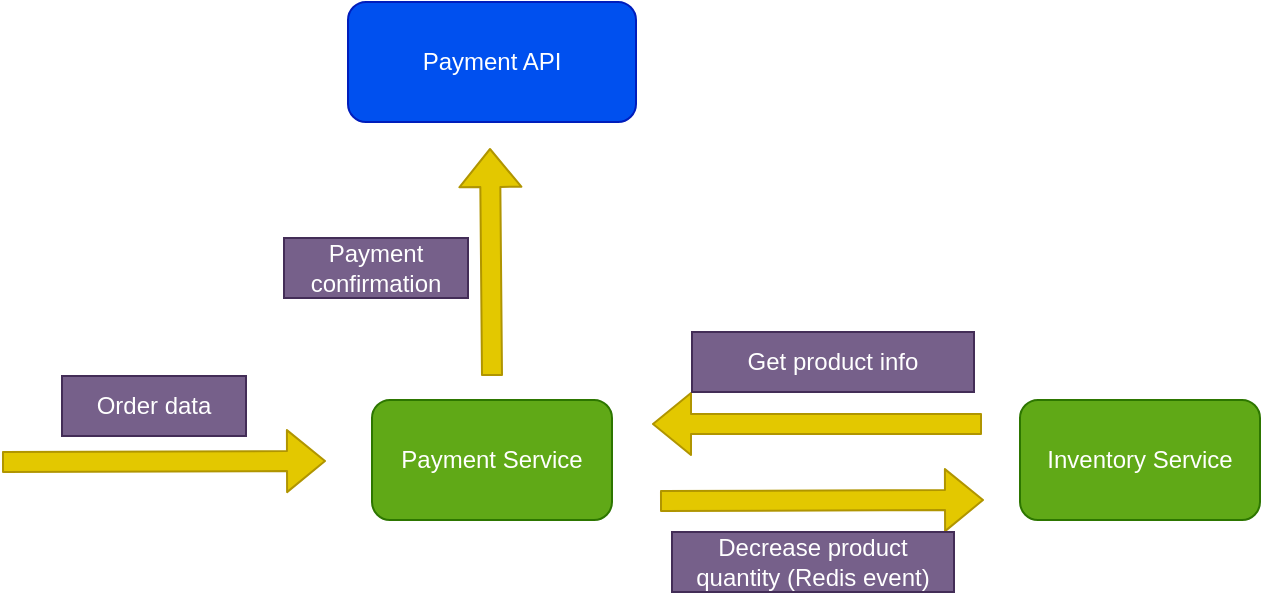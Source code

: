 <mxfile>
    <diagram id="jfUJ_T4D3DkNRHWijtbS" name="Page-1">
        <mxGraphModel dx="810" dy="607" grid="0" gridSize="10" guides="1" tooltips="1" connect="1" arrows="1" fold="1" page="0" pageScale="1" pageWidth="850" pageHeight="1100" math="0" shadow="0">
            <root>
                <mxCell id="0"/>
                <mxCell id="1" parent="0"/>
                <mxCell id="3" value="Inventory Service" style="rounded=1;whiteSpace=wrap;html=1;fillColor=#60a917;fontColor=#ffffff;strokeColor=#2D7600;" parent="1" vertex="1">
                    <mxGeometry x="892" y="488" width="120" height="60" as="geometry"/>
                </mxCell>
                <mxCell id="4" value="Payment Service" style="rounded=1;whiteSpace=wrap;html=1;fillColor=#60a917;fontColor=#ffffff;strokeColor=#2D7600;" parent="1" vertex="1">
                    <mxGeometry x="568" y="488" width="120" height="60" as="geometry"/>
                </mxCell>
                <mxCell id="6" value="" style="shape=flexArrow;endArrow=classic;html=1;fillColor=#e3c800;strokeColor=#B09500;" parent="1" edge="1">
                    <mxGeometry width="50" height="50" relative="1" as="geometry">
                        <mxPoint x="383" y="519" as="sourcePoint"/>
                        <mxPoint x="545" y="518.5" as="targetPoint"/>
                    </mxGeometry>
                </mxCell>
                <mxCell id="7" value="Order data" style="text;html=1;fillColor=#76608a;align=center;verticalAlign=middle;whiteSpace=wrap;rounded=0;strokeColor=#432D57;fontColor=#ffffff;" parent="1" vertex="1">
                    <mxGeometry x="413" y="476" width="92" height="30" as="geometry"/>
                </mxCell>
                <mxCell id="8" value="" style="shape=flexArrow;endArrow=classic;html=1;fillColor=#e3c800;strokeColor=#B09500;" parent="1" edge="1">
                    <mxGeometry width="50" height="50" relative="1" as="geometry">
                        <mxPoint x="712" y="538.5" as="sourcePoint"/>
                        <mxPoint x="874" y="538" as="targetPoint"/>
                    </mxGeometry>
                </mxCell>
                <mxCell id="9" value="Decrease product quantity (Redis event)" style="text;html=1;strokeColor=#432D57;fillColor=#76608a;align=center;verticalAlign=middle;whiteSpace=wrap;rounded=0;fontColor=#ffffff;" parent="1" vertex="1">
                    <mxGeometry x="718" y="554" width="141" height="30" as="geometry"/>
                </mxCell>
                <mxCell id="10" value="Payment API" style="rounded=1;whiteSpace=wrap;html=1;fillColor=#0050ef;fontColor=#ffffff;strokeColor=#001DBC;" parent="1" vertex="1">
                    <mxGeometry x="556" y="289" width="144" height="60" as="geometry"/>
                </mxCell>
                <mxCell id="11" value="" style="shape=flexArrow;endArrow=classic;html=1;fillColor=#e3c800;strokeColor=#B09500;" parent="1" edge="1">
                    <mxGeometry width="50" height="50" relative="1" as="geometry">
                        <mxPoint x="628" y="476" as="sourcePoint"/>
                        <mxPoint x="627" y="362" as="targetPoint"/>
                    </mxGeometry>
                </mxCell>
                <mxCell id="12" value="Payment&lt;br&gt;confirmation" style="text;html=1;strokeColor=#432D57;fillColor=#76608a;align=center;verticalAlign=middle;whiteSpace=wrap;rounded=0;fontColor=#ffffff;" parent="1" vertex="1">
                    <mxGeometry x="524" y="407" width="92" height="30" as="geometry"/>
                </mxCell>
                <mxCell id="13" value="" style="shape=flexArrow;endArrow=classic;html=1;fillColor=#e3c800;strokeColor=#B09500;" parent="1" edge="1">
                    <mxGeometry width="50" height="50" relative="1" as="geometry">
                        <mxPoint x="873" y="500" as="sourcePoint"/>
                        <mxPoint x="708" y="500" as="targetPoint"/>
                    </mxGeometry>
                </mxCell>
                <mxCell id="14" value="Get product info" style="text;html=1;strokeColor=#432D57;fillColor=#76608a;align=center;verticalAlign=middle;whiteSpace=wrap;rounded=0;fontColor=#ffffff;" parent="1" vertex="1">
                    <mxGeometry x="728" y="454" width="141" height="30" as="geometry"/>
                </mxCell>
            </root>
        </mxGraphModel>
    </diagram>
</mxfile>